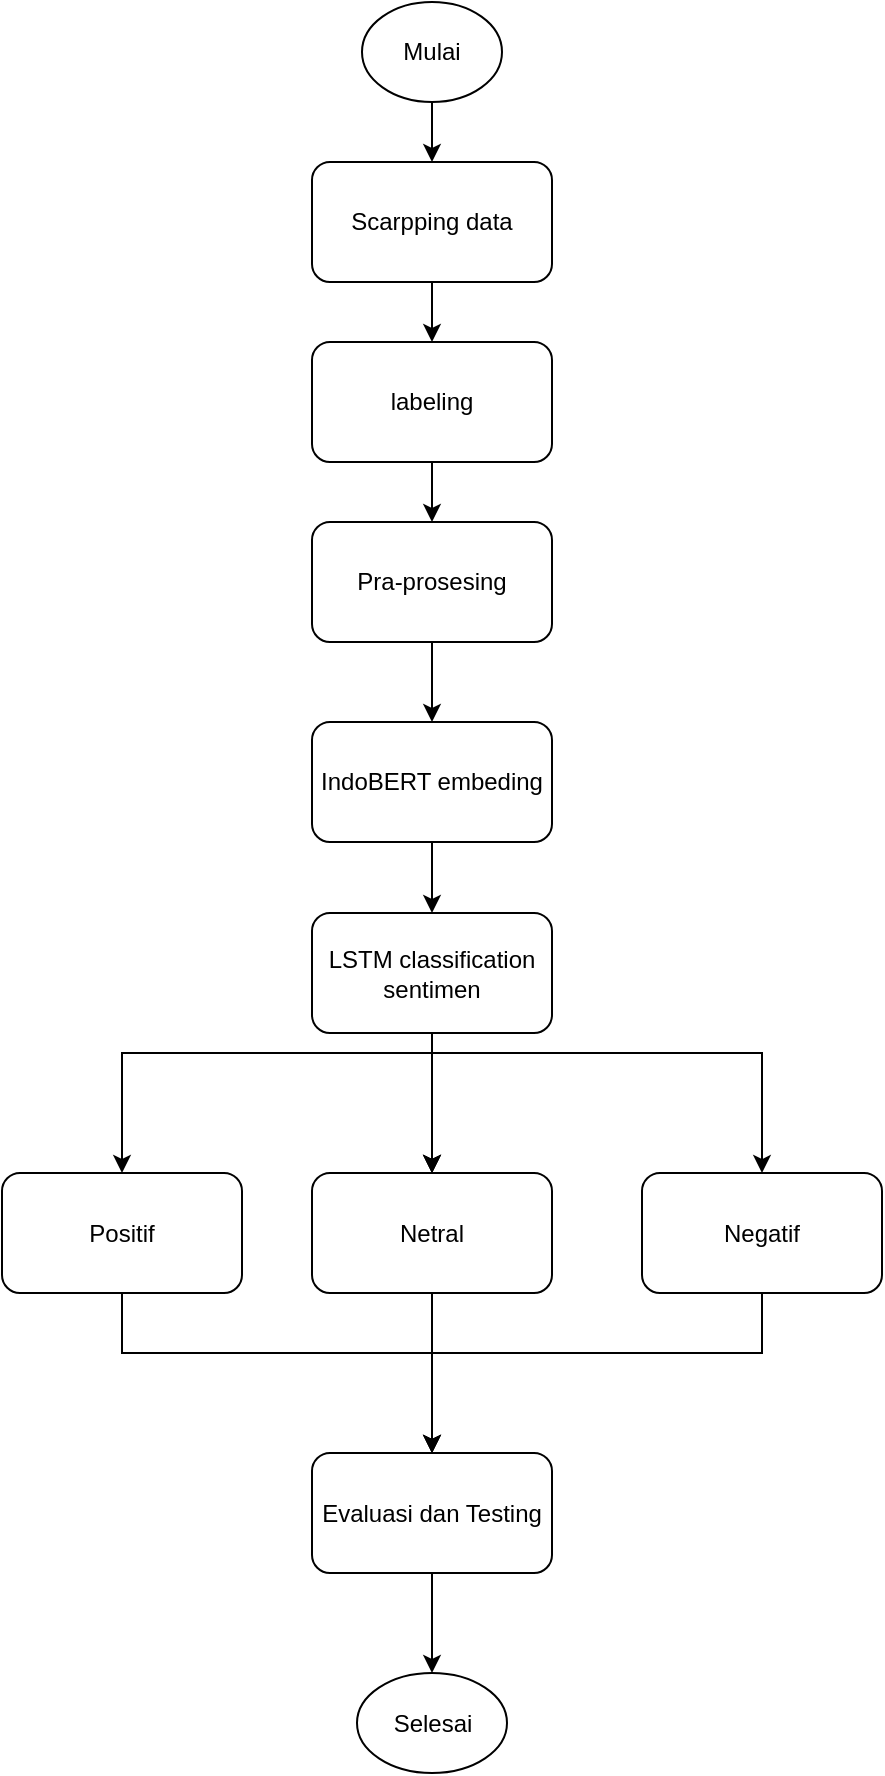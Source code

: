 <mxfile version="24.7.17">
  <diagram id="C5RBs43oDa-KdzZeNtuy" name="Page-1">
    <mxGraphModel dx="1004" dy="630" grid="1" gridSize="10" guides="1" tooltips="1" connect="1" arrows="1" fold="1" page="1" pageScale="1" pageWidth="827" pageHeight="1169" math="0" shadow="0">
      <root>
        <mxCell id="WIyWlLk6GJQsqaUBKTNV-0" />
        <mxCell id="WIyWlLk6GJQsqaUBKTNV-1" parent="WIyWlLk6GJQsqaUBKTNV-0" />
        <mxCell id="sK-Bba4RvZeUdaHI4gVQ-7" value="" style="edgeStyle=orthogonalEdgeStyle;rounded=0;orthogonalLoop=1;jettySize=auto;html=1;entryX=0.5;entryY=0;entryDx=0;entryDy=0;" edge="1" parent="WIyWlLk6GJQsqaUBKTNV-1" source="sK-Bba4RvZeUdaHI4gVQ-4" target="sK-Bba4RvZeUdaHI4gVQ-8">
          <mxGeometry relative="1" as="geometry">
            <mxPoint x="650" y="430" as="targetPoint" />
          </mxGeometry>
        </mxCell>
        <mxCell id="sK-Bba4RvZeUdaHI4gVQ-4" value="Pra-prosesing" style="rounded=1;whiteSpace=wrap;html=1;" vertex="1" parent="WIyWlLk6GJQsqaUBKTNV-1">
          <mxGeometry x="305" y="320" width="120" height="60" as="geometry" />
        </mxCell>
        <mxCell id="sK-Bba4RvZeUdaHI4gVQ-11" value="" style="edgeStyle=orthogonalEdgeStyle;rounded=0;orthogonalLoop=1;jettySize=auto;html=1;" edge="1" parent="WIyWlLk6GJQsqaUBKTNV-1" source="sK-Bba4RvZeUdaHI4gVQ-8" target="sK-Bba4RvZeUdaHI4gVQ-10">
          <mxGeometry relative="1" as="geometry" />
        </mxCell>
        <mxCell id="sK-Bba4RvZeUdaHI4gVQ-8" value="IndoBERT embeding" style="rounded=1;whiteSpace=wrap;html=1;" vertex="1" parent="WIyWlLk6GJQsqaUBKTNV-1">
          <mxGeometry x="305" y="420" width="120" height="60" as="geometry" />
        </mxCell>
        <mxCell id="sK-Bba4RvZeUdaHI4gVQ-15" value="" style="edgeStyle=orthogonalEdgeStyle;rounded=0;orthogonalLoop=1;jettySize=auto;html=1;" edge="1" parent="WIyWlLk6GJQsqaUBKTNV-1" source="sK-Bba4RvZeUdaHI4gVQ-10" target="sK-Bba4RvZeUdaHI4gVQ-14">
          <mxGeometry relative="1" as="geometry" />
        </mxCell>
        <mxCell id="sK-Bba4RvZeUdaHI4gVQ-17" value="" style="edgeStyle=orthogonalEdgeStyle;rounded=0;orthogonalLoop=1;jettySize=auto;html=1;" edge="1" parent="WIyWlLk6GJQsqaUBKTNV-1" source="sK-Bba4RvZeUdaHI4gVQ-10" target="sK-Bba4RvZeUdaHI4gVQ-14">
          <mxGeometry relative="1" as="geometry" />
        </mxCell>
        <mxCell id="sK-Bba4RvZeUdaHI4gVQ-18" value="" style="edgeStyle=orthogonalEdgeStyle;rounded=0;orthogonalLoop=1;jettySize=auto;html=1;" edge="1" parent="WIyWlLk6GJQsqaUBKTNV-1" source="sK-Bba4RvZeUdaHI4gVQ-10" target="sK-Bba4RvZeUdaHI4gVQ-14">
          <mxGeometry relative="1" as="geometry" />
        </mxCell>
        <mxCell id="sK-Bba4RvZeUdaHI4gVQ-20" value="" style="edgeStyle=orthogonalEdgeStyle;rounded=0;orthogonalLoop=1;jettySize=auto;html=1;" edge="1" parent="WIyWlLk6GJQsqaUBKTNV-1" source="sK-Bba4RvZeUdaHI4gVQ-10" target="sK-Bba4RvZeUdaHI4gVQ-19">
          <mxGeometry relative="1" as="geometry">
            <Array as="points">
              <mxPoint x="365" y="585.5" />
              <mxPoint x="530" y="585.5" />
            </Array>
          </mxGeometry>
        </mxCell>
        <mxCell id="sK-Bba4RvZeUdaHI4gVQ-21" style="edgeStyle=orthogonalEdgeStyle;rounded=0;orthogonalLoop=1;jettySize=auto;html=1;entryX=0.5;entryY=0;entryDx=0;entryDy=0;" edge="1" parent="WIyWlLk6GJQsqaUBKTNV-1" source="sK-Bba4RvZeUdaHI4gVQ-10" target="sK-Bba4RvZeUdaHI4gVQ-12">
          <mxGeometry relative="1" as="geometry">
            <Array as="points">
              <mxPoint x="365" y="585.5" />
              <mxPoint x="210" y="585.5" />
            </Array>
          </mxGeometry>
        </mxCell>
        <mxCell id="sK-Bba4RvZeUdaHI4gVQ-10" value="LSTM classification sentimen" style="rounded=1;whiteSpace=wrap;html=1;" vertex="1" parent="WIyWlLk6GJQsqaUBKTNV-1">
          <mxGeometry x="305" y="515.5" width="120" height="60" as="geometry" />
        </mxCell>
        <mxCell id="sK-Bba4RvZeUdaHI4gVQ-26" style="edgeStyle=orthogonalEdgeStyle;rounded=0;orthogonalLoop=1;jettySize=auto;html=1;entryX=0.5;entryY=0;entryDx=0;entryDy=0;" edge="1" parent="WIyWlLk6GJQsqaUBKTNV-1" source="sK-Bba4RvZeUdaHI4gVQ-12" target="sK-Bba4RvZeUdaHI4gVQ-22">
          <mxGeometry relative="1" as="geometry">
            <Array as="points">
              <mxPoint x="210" y="735.5" />
              <mxPoint x="365" y="735.5" />
            </Array>
          </mxGeometry>
        </mxCell>
        <mxCell id="sK-Bba4RvZeUdaHI4gVQ-12" value="Positif" style="rounded=1;whiteSpace=wrap;html=1;" vertex="1" parent="WIyWlLk6GJQsqaUBKTNV-1">
          <mxGeometry x="150" y="645.5" width="120" height="60" as="geometry" />
        </mxCell>
        <mxCell id="sK-Bba4RvZeUdaHI4gVQ-24" style="edgeStyle=orthogonalEdgeStyle;rounded=0;orthogonalLoop=1;jettySize=auto;html=1;" edge="1" parent="WIyWlLk6GJQsqaUBKTNV-1" source="sK-Bba4RvZeUdaHI4gVQ-14" target="sK-Bba4RvZeUdaHI4gVQ-22">
          <mxGeometry relative="1" as="geometry" />
        </mxCell>
        <mxCell id="sK-Bba4RvZeUdaHI4gVQ-14" value="Netral" style="rounded=1;whiteSpace=wrap;html=1;" vertex="1" parent="WIyWlLk6GJQsqaUBKTNV-1">
          <mxGeometry x="305" y="645.5" width="120" height="60" as="geometry" />
        </mxCell>
        <mxCell id="sK-Bba4RvZeUdaHI4gVQ-23" style="edgeStyle=orthogonalEdgeStyle;rounded=0;orthogonalLoop=1;jettySize=auto;html=1;" edge="1" parent="WIyWlLk6GJQsqaUBKTNV-1" source="sK-Bba4RvZeUdaHI4gVQ-19" target="sK-Bba4RvZeUdaHI4gVQ-22">
          <mxGeometry relative="1" as="geometry">
            <Array as="points">
              <mxPoint x="530" y="735.5" />
              <mxPoint x="365" y="735.5" />
            </Array>
          </mxGeometry>
        </mxCell>
        <mxCell id="sK-Bba4RvZeUdaHI4gVQ-19" value="Negatif" style="whiteSpace=wrap;html=1;rounded=1;" vertex="1" parent="WIyWlLk6GJQsqaUBKTNV-1">
          <mxGeometry x="470" y="645.5" width="120" height="60" as="geometry" />
        </mxCell>
        <mxCell id="sK-Bba4RvZeUdaHI4gVQ-28" value="" style="edgeStyle=orthogonalEdgeStyle;rounded=0;orthogonalLoop=1;jettySize=auto;html=1;" edge="1" parent="WIyWlLk6GJQsqaUBKTNV-1" source="sK-Bba4RvZeUdaHI4gVQ-22" target="sK-Bba4RvZeUdaHI4gVQ-27">
          <mxGeometry relative="1" as="geometry" />
        </mxCell>
        <mxCell id="sK-Bba4RvZeUdaHI4gVQ-22" value="Evaluasi dan Testing" style="rounded=1;whiteSpace=wrap;html=1;" vertex="1" parent="WIyWlLk6GJQsqaUBKTNV-1">
          <mxGeometry x="305" y="785.5" width="120" height="60" as="geometry" />
        </mxCell>
        <mxCell id="sK-Bba4RvZeUdaHI4gVQ-27" value="Selesai" style="ellipse;whiteSpace=wrap;html=1;rounded=1;" vertex="1" parent="WIyWlLk6GJQsqaUBKTNV-1">
          <mxGeometry x="327.5" y="895.5" width="75" height="50" as="geometry" />
        </mxCell>
        <mxCell id="sK-Bba4RvZeUdaHI4gVQ-31" style="edgeStyle=orthogonalEdgeStyle;rounded=0;orthogonalLoop=1;jettySize=auto;html=1;" edge="1" parent="WIyWlLk6GJQsqaUBKTNV-1" source="sK-Bba4RvZeUdaHI4gVQ-30" target="sK-Bba4RvZeUdaHI4gVQ-4">
          <mxGeometry relative="1" as="geometry" />
        </mxCell>
        <mxCell id="sK-Bba4RvZeUdaHI4gVQ-30" value="labeling" style="rounded=1;whiteSpace=wrap;html=1;" vertex="1" parent="WIyWlLk6GJQsqaUBKTNV-1">
          <mxGeometry x="305" y="230" width="120" height="60" as="geometry" />
        </mxCell>
        <mxCell id="sK-Bba4RvZeUdaHI4gVQ-32" style="edgeStyle=orthogonalEdgeStyle;rounded=0;orthogonalLoop=1;jettySize=auto;html=1;entryX=0.5;entryY=0;entryDx=0;entryDy=0;" edge="1" parent="WIyWlLk6GJQsqaUBKTNV-1" source="sK-Bba4RvZeUdaHI4gVQ-33" target="sK-Bba4RvZeUdaHI4gVQ-34">
          <mxGeometry relative="1" as="geometry" />
        </mxCell>
        <mxCell id="sK-Bba4RvZeUdaHI4gVQ-33" value="Mulai" style="ellipse;whiteSpace=wrap;html=1;" vertex="1" parent="WIyWlLk6GJQsqaUBKTNV-1">
          <mxGeometry x="330" y="60" width="70" height="50" as="geometry" />
        </mxCell>
        <mxCell id="sK-Bba4RvZeUdaHI4gVQ-35" style="edgeStyle=orthogonalEdgeStyle;rounded=0;orthogonalLoop=1;jettySize=auto;html=1;" edge="1" parent="WIyWlLk6GJQsqaUBKTNV-1" source="sK-Bba4RvZeUdaHI4gVQ-34" target="sK-Bba4RvZeUdaHI4gVQ-30">
          <mxGeometry relative="1" as="geometry" />
        </mxCell>
        <mxCell id="sK-Bba4RvZeUdaHI4gVQ-34" value="Scarpping data" style="rounded=1;whiteSpace=wrap;html=1;" vertex="1" parent="WIyWlLk6GJQsqaUBKTNV-1">
          <mxGeometry x="305" y="140" width="120" height="60" as="geometry" />
        </mxCell>
      </root>
    </mxGraphModel>
  </diagram>
</mxfile>
